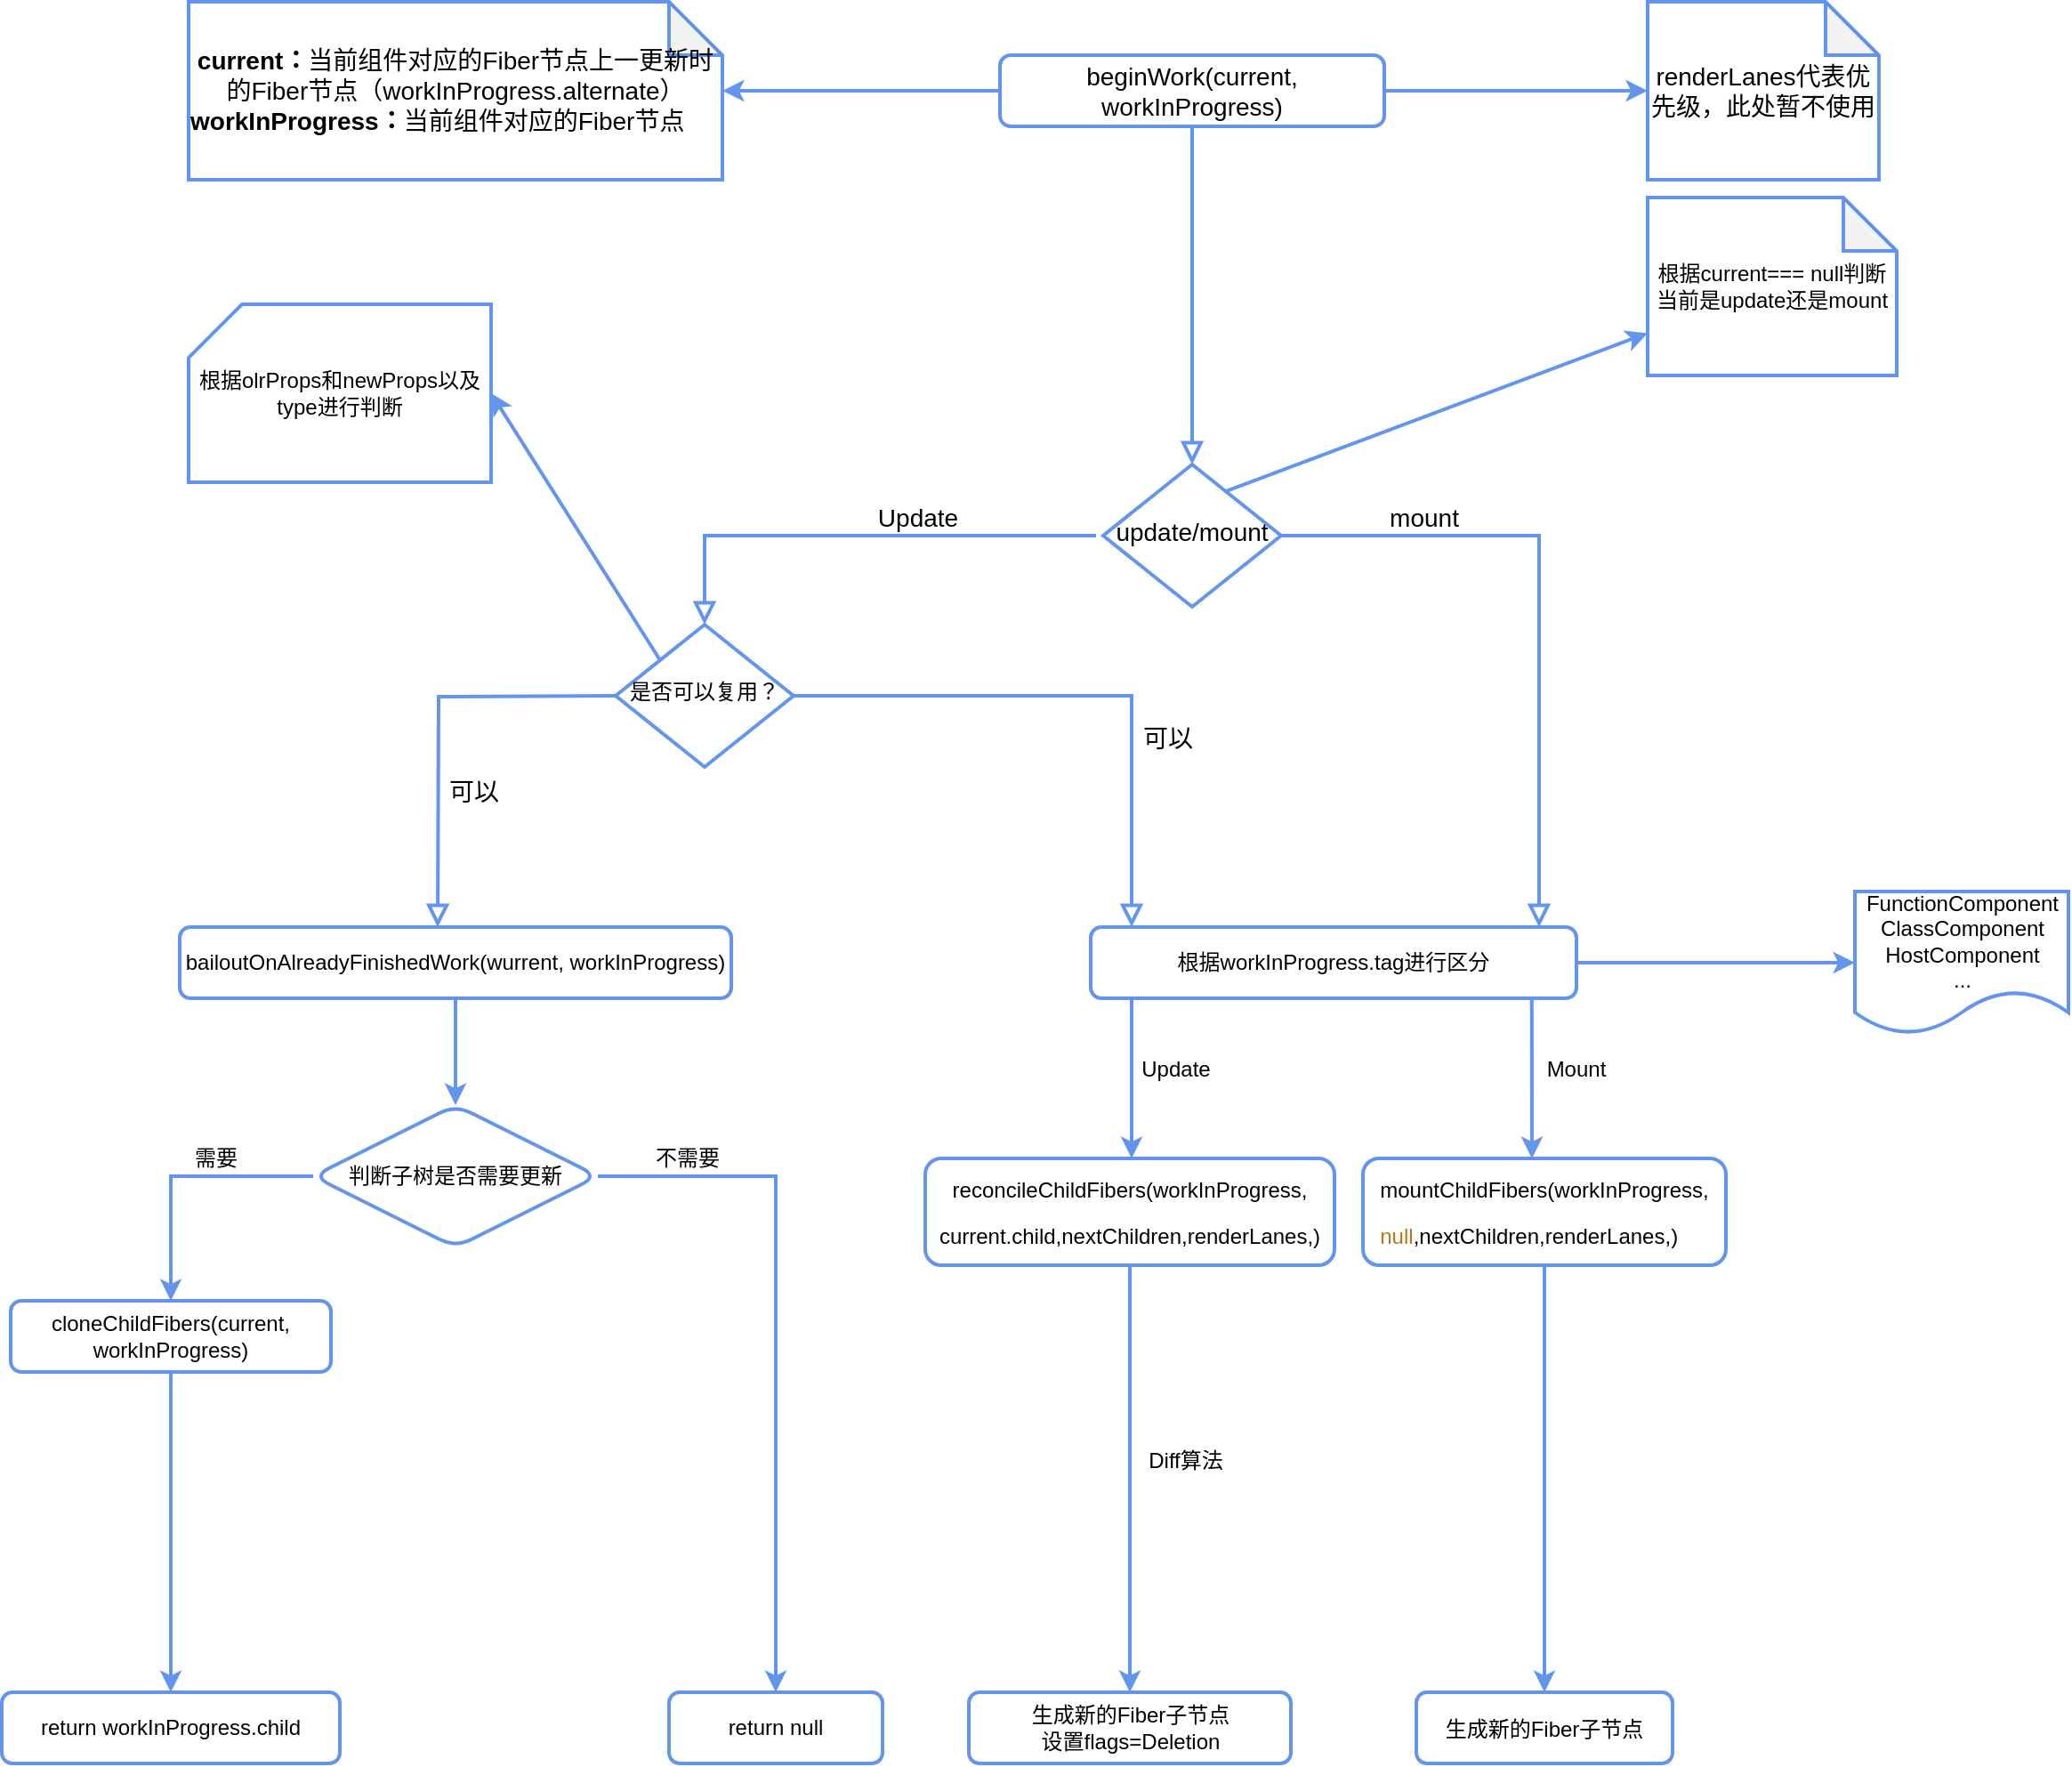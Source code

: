 <mxfile version="13.7.7" type="github">
  <diagram id="C5RBs43oDa-KdzZeNtuy" name="Page-1">
    <mxGraphModel dx="2013" dy="741" grid="1" gridSize="10" guides="1" tooltips="1" connect="1" arrows="1" fold="1" page="1" pageScale="1" pageWidth="827" pageHeight="1169" math="0" shadow="0">
      <root>
        <mxCell id="WIyWlLk6GJQsqaUBKTNV-0" />
        <mxCell id="WIyWlLk6GJQsqaUBKTNV-1" parent="WIyWlLk6GJQsqaUBKTNV-0" />
        <mxCell id="WIyWlLk6GJQsqaUBKTNV-2" value="" style="rounded=0;html=1;jettySize=auto;orthogonalLoop=1;fontSize=11;endArrow=block;endFill=0;endSize=8;strokeWidth=2;shadow=0;labelBackgroundColor=none;edgeStyle=orthogonalEdgeStyle;strokeColor=#6495ED;" parent="WIyWlLk6GJQsqaUBKTNV-1" source="WIyWlLk6GJQsqaUBKTNV-3" target="WIyWlLk6GJQsqaUBKTNV-6" edge="1">
          <mxGeometry relative="1" as="geometry" />
        </mxCell>
        <mxCell id="S-r1_c-27VpIuPjR4QZz-1" value="" style="edgeStyle=orthogonalEdgeStyle;rounded=0;orthogonalLoop=1;jettySize=auto;html=1;strokeColor=#6495ED;strokeWidth=2;" edge="1" parent="WIyWlLk6GJQsqaUBKTNV-1" source="WIyWlLk6GJQsqaUBKTNV-3" target="S-r1_c-27VpIuPjR4QZz-0">
          <mxGeometry relative="1" as="geometry" />
        </mxCell>
        <mxCell id="S-r1_c-27VpIuPjR4QZz-3" value="" style="edgeStyle=orthogonalEdgeStyle;rounded=0;orthogonalLoop=1;jettySize=auto;html=1;strokeColor=#6495ED;strokeWidth=2;" edge="1" parent="WIyWlLk6GJQsqaUBKTNV-1" source="WIyWlLk6GJQsqaUBKTNV-3" target="S-r1_c-27VpIuPjR4QZz-2">
          <mxGeometry relative="1" as="geometry" />
        </mxCell>
        <mxCell id="WIyWlLk6GJQsqaUBKTNV-3" value="&lt;font style=&quot;font-size: 14px&quot;&gt;beginWork(current, workInProgress)&lt;/font&gt;" style="rounded=1;whiteSpace=wrap;html=1;fontSize=12;glass=0;strokeWidth=2;shadow=0;strokeColor=#6495ED;" parent="WIyWlLk6GJQsqaUBKTNV-1" vertex="1">
          <mxGeometry x="226" y="90" width="216" height="40" as="geometry" />
        </mxCell>
        <mxCell id="WIyWlLk6GJQsqaUBKTNV-5" value="&lt;font style=&quot;font-size: 14px&quot;&gt;mount&lt;/font&gt;" style="edgeStyle=orthogonalEdgeStyle;rounded=0;html=1;jettySize=auto;orthogonalLoop=1;fontSize=11;endArrow=block;endFill=0;endSize=8;strokeWidth=2;shadow=0;labelBackgroundColor=none;strokeColor=#6495ED;" parent="WIyWlLk6GJQsqaUBKTNV-1" source="WIyWlLk6GJQsqaUBKTNV-6" edge="1">
          <mxGeometry x="-0.565" y="10" relative="1" as="geometry">
            <mxPoint as="offset" />
            <mxPoint x="529" y="580" as="targetPoint" />
            <Array as="points">
              <mxPoint x="529" y="360" />
            </Array>
          </mxGeometry>
        </mxCell>
        <mxCell id="WIyWlLk6GJQsqaUBKTNV-6" value="&lt;font style=&quot;font-size: 14px&quot;&gt;update/mount&lt;/font&gt;" style="rhombus;whiteSpace=wrap;html=1;shadow=0;fontFamily=Helvetica;fontSize=12;align=center;strokeWidth=2;spacing=6;spacingTop=-4;strokeColor=#6495ED;" parent="WIyWlLk6GJQsqaUBKTNV-1" vertex="1">
          <mxGeometry x="284" y="320" width="100" height="80" as="geometry" />
        </mxCell>
        <mxCell id="WIyWlLk6GJQsqaUBKTNV-10" value="是否可以复用？" style="rhombus;whiteSpace=wrap;html=1;shadow=0;fontFamily=Helvetica;fontSize=12;align=center;strokeWidth=2;spacing=6;spacingTop=-4;strokeColor=#6495ED;" parent="WIyWlLk6GJQsqaUBKTNV-1" vertex="1">
          <mxGeometry x="10" y="410" width="100" height="80" as="geometry" />
        </mxCell>
        <mxCell id="S-r1_c-27VpIuPjR4QZz-19" value="" style="edgeStyle=orthogonalEdgeStyle;rounded=0;orthogonalLoop=1;jettySize=auto;html=1;strokeColor=#6495ED;strokeWidth=2;" edge="1" parent="WIyWlLk6GJQsqaUBKTNV-1" source="WIyWlLk6GJQsqaUBKTNV-11" target="S-r1_c-27VpIuPjR4QZz-18">
          <mxGeometry relative="1" as="geometry" />
        </mxCell>
        <mxCell id="WIyWlLk6GJQsqaUBKTNV-11" value="bailoutOnAlreadyFinishedWork(wurrent, workInProgress)" style="rounded=1;whiteSpace=wrap;html=1;fontSize=12;glass=0;strokeWidth=2;shadow=0;strokeColor=#6495ED;" parent="WIyWlLk6GJQsqaUBKTNV-1" vertex="1">
          <mxGeometry x="-235" y="580" width="310" height="40" as="geometry" />
        </mxCell>
        <mxCell id="S-r1_c-27VpIuPjR4QZz-0" value="&lt;font style=&quot;font-size: 14px&quot;&gt;renderLanes代表优先级，此处暂不使用&lt;/font&gt;" style="shape=note;whiteSpace=wrap;html=1;backgroundOutline=1;darkOpacity=0.05;rounded=1;shadow=0;strokeColor=#6495ED;strokeWidth=2;glass=0;" vertex="1" parent="WIyWlLk6GJQsqaUBKTNV-1">
          <mxGeometry x="590" y="60" width="130" height="100" as="geometry" />
        </mxCell>
        <mxCell id="S-r1_c-27VpIuPjR4QZz-2" value="&lt;font style=&quot;font-size: 14px&quot;&gt;&lt;b&gt;current：&lt;/b&gt;当前组件对应的Fiber节点上一更新时的Fiber节点（workInProgress.alternate）&lt;br&gt;&lt;/font&gt;&lt;div style=&quot;text-align: left ; font-size: 14px&quot;&gt;&lt;font style=&quot;font-size: 14px&quot;&gt;&lt;b&gt;workInProgress：&lt;/b&gt;当前组件对应的Fiber节点&lt;/font&gt;&lt;/div&gt;" style="shape=note;whiteSpace=wrap;html=1;backgroundOutline=1;darkOpacity=0.05;rounded=1;shadow=0;strokeColor=#6495ED;strokeWidth=2;glass=0;" vertex="1" parent="WIyWlLk6GJQsqaUBKTNV-1">
          <mxGeometry x="-230" y="60" width="300" height="100" as="geometry" />
        </mxCell>
        <mxCell id="S-r1_c-27VpIuPjR4QZz-5" value="&lt;font style=&quot;font-size: 14px&quot;&gt;可以&lt;/font&gt;" style="rounded=0;html=1;jettySize=auto;orthogonalLoop=1;fontSize=11;endArrow=block;endFill=0;endSize=8;strokeWidth=2;shadow=0;labelBackgroundColor=none;edgeStyle=orthogonalEdgeStyle;strokeColor=#6495ED;" edge="1" parent="WIyWlLk6GJQsqaUBKTNV-1">
          <mxGeometry x="0.333" y="20" relative="1" as="geometry">
            <mxPoint as="offset" />
            <mxPoint x="10" y="450" as="sourcePoint" />
            <mxPoint x="-90" y="580" as="targetPoint" />
          </mxGeometry>
        </mxCell>
        <mxCell id="S-r1_c-27VpIuPjR4QZz-6" value="" style="rounded=0;html=1;jettySize=auto;orthogonalLoop=1;fontSize=11;endArrow=block;endFill=0;endSize=8;strokeWidth=2;shadow=0;labelBackgroundColor=none;edgeStyle=orthogonalEdgeStyle;strokeColor=#6495ED;entryX=0.5;entryY=0;entryDx=0;entryDy=0;" edge="1" parent="WIyWlLk6GJQsqaUBKTNV-1" target="WIyWlLk6GJQsqaUBKTNV-10">
          <mxGeometry x="0.333" y="20" relative="1" as="geometry">
            <mxPoint as="offset" />
            <mxPoint x="280" y="360" as="sourcePoint" />
            <mxPoint x="-80" y="680" as="targetPoint" />
            <Array as="points">
              <mxPoint x="60" y="360" />
            </Array>
          </mxGeometry>
        </mxCell>
        <mxCell id="S-r1_c-27VpIuPjR4QZz-7" value="&lt;font style=&quot;font-size: 14px&quot;&gt;Update&lt;/font&gt;" style="text;html=1;strokeColor=none;fillColor=none;align=center;verticalAlign=middle;whiteSpace=wrap;rounded=0;" vertex="1" parent="WIyWlLk6GJQsqaUBKTNV-1">
          <mxGeometry x="160" y="340" width="40" height="20" as="geometry" />
        </mxCell>
        <mxCell id="S-r1_c-27VpIuPjR4QZz-10" value="" style="endArrow=classic;html=1;strokeColor=#6495ED;strokeWidth=2;exitX=0.69;exitY=0.188;exitDx=0;exitDy=0;exitPerimeter=0;" edge="1" parent="WIyWlLk6GJQsqaUBKTNV-1" source="WIyWlLk6GJQsqaUBKTNV-6" target="S-r1_c-27VpIuPjR4QZz-11">
          <mxGeometry width="50" height="50" relative="1" as="geometry">
            <mxPoint x="350" y="500" as="sourcePoint" />
            <mxPoint x="400" y="450" as="targetPoint" />
          </mxGeometry>
        </mxCell>
        <mxCell id="S-r1_c-27VpIuPjR4QZz-11" value="根据current=== null判断当前是update还是mount" style="shape=note;whiteSpace=wrap;html=1;backgroundOutline=1;darkOpacity=0.05;strokeColor=#6495ED;strokeWidth=2;" vertex="1" parent="WIyWlLk6GJQsqaUBKTNV-1">
          <mxGeometry x="590" y="170" width="140" height="100" as="geometry" />
        </mxCell>
        <mxCell id="S-r1_c-27VpIuPjR4QZz-12" value="" style="endArrow=classic;html=1;strokeColor=#6495ED;strokeWidth=2;exitX=0;exitY=0;exitDx=0;exitDy=0;entryX=1;entryY=0.5;entryDx=0;entryDy=0;entryPerimeter=0;" edge="1" parent="WIyWlLk6GJQsqaUBKTNV-1" source="WIyWlLk6GJQsqaUBKTNV-10" target="S-r1_c-27VpIuPjR4QZz-13">
          <mxGeometry width="50" height="50" relative="1" as="geometry">
            <mxPoint x="350" y="460" as="sourcePoint" />
            <mxPoint y="240" as="targetPoint" />
          </mxGeometry>
        </mxCell>
        <mxCell id="S-r1_c-27VpIuPjR4QZz-13" value="根据olrProps和newProps以及type进行判断" style="shape=card;whiteSpace=wrap;html=1;strokeColor=#6495ED;strokeWidth=2;" vertex="1" parent="WIyWlLk6GJQsqaUBKTNV-1">
          <mxGeometry x="-230" y="230" width="170" height="100" as="geometry" />
        </mxCell>
        <mxCell id="S-r1_c-27VpIuPjR4QZz-14" value="&lt;font style=&quot;font-size: 14px&quot;&gt;可以&lt;/font&gt;" style="rounded=0;html=1;jettySize=auto;orthogonalLoop=1;fontSize=11;endArrow=block;endFill=0;endSize=8;strokeWidth=2;shadow=0;labelBackgroundColor=none;edgeStyle=orthogonalEdgeStyle;strokeColor=#6495ED;exitX=1;exitY=0.5;exitDx=0;exitDy=0;" edge="1" parent="WIyWlLk6GJQsqaUBKTNV-1" source="WIyWlLk6GJQsqaUBKTNV-10">
          <mxGeometry x="0.333" y="20" relative="1" as="geometry">
            <mxPoint as="offset" />
            <mxPoint x="20" y="460" as="sourcePoint" />
            <mxPoint x="300" y="580" as="targetPoint" />
            <Array as="points">
              <mxPoint x="300" y="450" />
              <mxPoint x="300" y="580" />
            </Array>
          </mxGeometry>
        </mxCell>
        <mxCell id="S-r1_c-27VpIuPjR4QZz-17" value="" style="edgeStyle=orthogonalEdgeStyle;rounded=0;orthogonalLoop=1;jettySize=auto;html=1;strokeColor=#6495ED;strokeWidth=2;" edge="1" parent="WIyWlLk6GJQsqaUBKTNV-1" source="S-r1_c-27VpIuPjR4QZz-15" target="S-r1_c-27VpIuPjR4QZz-16">
          <mxGeometry relative="1" as="geometry" />
        </mxCell>
        <mxCell id="S-r1_c-27VpIuPjR4QZz-15" value="根据workInProgress.tag进行区分" style="rounded=1;whiteSpace=wrap;html=1;fontSize=12;glass=0;strokeWidth=2;shadow=0;strokeColor=#6495ED;" vertex="1" parent="WIyWlLk6GJQsqaUBKTNV-1">
          <mxGeometry x="277" y="580" width="273" height="40" as="geometry" />
        </mxCell>
        <mxCell id="S-r1_c-27VpIuPjR4QZz-16" value="FunctionComponent&lt;br&gt;ClassComponent&lt;br&gt;HostComponent&lt;br&gt;..." style="shape=document;whiteSpace=wrap;html=1;boundedLbl=1;rounded=1;shadow=0;strokeColor=#6495ED;strokeWidth=2;glass=0;" vertex="1" parent="WIyWlLk6GJQsqaUBKTNV-1">
          <mxGeometry x="706.5" y="560" width="120" height="80" as="geometry" />
        </mxCell>
        <mxCell id="S-r1_c-27VpIuPjR4QZz-28" value="" style="edgeStyle=orthogonalEdgeStyle;rounded=0;orthogonalLoop=1;jettySize=auto;html=1;strokeColor=#6495ED;strokeWidth=2;" edge="1" parent="WIyWlLk6GJQsqaUBKTNV-1" source="S-r1_c-27VpIuPjR4QZz-18" target="S-r1_c-27VpIuPjR4QZz-27">
          <mxGeometry relative="1" as="geometry">
            <Array as="points">
              <mxPoint x="-240" y="720" />
            </Array>
          </mxGeometry>
        </mxCell>
        <mxCell id="S-r1_c-27VpIuPjR4QZz-30" value="" style="edgeStyle=orthogonalEdgeStyle;rounded=0;orthogonalLoop=1;jettySize=auto;html=1;strokeColor=#6495ED;strokeWidth=2;" edge="1" parent="WIyWlLk6GJQsqaUBKTNV-1" source="S-r1_c-27VpIuPjR4QZz-18" target="S-r1_c-27VpIuPjR4QZz-29">
          <mxGeometry relative="1" as="geometry">
            <Array as="points">
              <mxPoint x="100" y="720" />
            </Array>
          </mxGeometry>
        </mxCell>
        <mxCell id="S-r1_c-27VpIuPjR4QZz-18" value="判断子树是否需要更新" style="rhombus;whiteSpace=wrap;html=1;rounded=1;shadow=0;strokeColor=#6495ED;strokeWidth=2;glass=0;" vertex="1" parent="WIyWlLk6GJQsqaUBKTNV-1">
          <mxGeometry x="-160" y="680" width="160" height="80" as="geometry" />
        </mxCell>
        <mxCell id="S-r1_c-27VpIuPjR4QZz-21" value="" style="endArrow=classic;html=1;strokeColor=#6495ED;strokeWidth=2;" edge="1" parent="WIyWlLk6GJQsqaUBKTNV-1">
          <mxGeometry width="50" height="50" relative="1" as="geometry">
            <mxPoint x="300" y="620" as="sourcePoint" />
            <mxPoint x="300" y="710" as="targetPoint" />
          </mxGeometry>
        </mxCell>
        <mxCell id="S-r1_c-27VpIuPjR4QZz-22" value="" style="endArrow=classic;html=1;strokeColor=#6495ED;strokeWidth=2;exitX=0.908;exitY=1.025;exitDx=0;exitDy=0;exitPerimeter=0;" edge="1" parent="WIyWlLk6GJQsqaUBKTNV-1" source="S-r1_c-27VpIuPjR4QZz-15">
          <mxGeometry width="50" height="50" relative="1" as="geometry">
            <mxPoint x="310" y="630" as="sourcePoint" />
            <mxPoint x="525" y="710" as="targetPoint" />
          </mxGeometry>
        </mxCell>
        <mxCell id="S-r1_c-27VpIuPjR4QZz-23" value="Update" style="text;html=1;strokeColor=none;fillColor=none;align=center;verticalAlign=middle;whiteSpace=wrap;rounded=0;" vertex="1" parent="WIyWlLk6GJQsqaUBKTNV-1">
          <mxGeometry x="300" y="650" width="50" height="20" as="geometry" />
        </mxCell>
        <mxCell id="S-r1_c-27VpIuPjR4QZz-24" value="Mount" style="text;html=1;strokeColor=none;fillColor=none;align=center;verticalAlign=middle;whiteSpace=wrap;rounded=0;" vertex="1" parent="WIyWlLk6GJQsqaUBKTNV-1">
          <mxGeometry x="530" y="650" width="40" height="20" as="geometry" />
        </mxCell>
        <mxCell id="S-r1_c-27VpIuPjR4QZz-39" value="" style="edgeStyle=orthogonalEdgeStyle;rounded=0;orthogonalLoop=1;jettySize=auto;html=1;strokeColor=#6495ED;strokeWidth=2;" edge="1" parent="WIyWlLk6GJQsqaUBKTNV-1" source="S-r1_c-27VpIuPjR4QZz-25" target="S-r1_c-27VpIuPjR4QZz-38">
          <mxGeometry relative="1" as="geometry" />
        </mxCell>
        <mxCell id="S-r1_c-27VpIuPjR4QZz-25" value="&lt;div style=&quot;background-color: rgb(255 , 255 , 254) ; line-height: 26px&quot;&gt;&lt;div&gt;mountChildFibers(workInProgress,&lt;/div&gt;&lt;div style=&quot;text-align: left&quot;&gt;&lt;span style=&quot;color: rgb(183 , 121 , 31)&quot;&gt;null&lt;/span&gt;,nextChildren,renderLanes,)&lt;/div&gt;&lt;/div&gt;" style="rounded=1;whiteSpace=wrap;html=1;strokeColor=#6495ED;strokeWidth=2;" vertex="1" parent="WIyWlLk6GJQsqaUBKTNV-1">
          <mxGeometry x="430" y="710" width="204" height="60" as="geometry" />
        </mxCell>
        <mxCell id="S-r1_c-27VpIuPjR4QZz-36" value="" style="edgeStyle=orthogonalEdgeStyle;rounded=0;orthogonalLoop=1;jettySize=auto;html=1;strokeColor=#6495ED;strokeWidth=2;" edge="1" parent="WIyWlLk6GJQsqaUBKTNV-1" source="S-r1_c-27VpIuPjR4QZz-26" target="S-r1_c-27VpIuPjR4QZz-35">
          <mxGeometry relative="1" as="geometry" />
        </mxCell>
        <mxCell id="S-r1_c-27VpIuPjR4QZz-26" value="&lt;div style=&quot;background-color: rgb(255 , 255 , 254) ; font-family: &amp;#34;pingfang sc&amp;#34; , , &amp;#34;sf ui text&amp;#34; , &amp;#34;lucida grande&amp;#34; , &amp;#34;stheiti&amp;#34; , &amp;#34;microsoft yahei&amp;#34; , sans-serif ; line-height: 26px&quot;&gt;&lt;div&gt;reconcileChildFibers(workInProgress,&lt;/div&gt;&lt;div&gt;current.child,nextChildren,renderLanes,)&lt;/div&gt;&lt;/div&gt;" style="rounded=1;whiteSpace=wrap;html=1;strokeColor=#6495ED;strokeWidth=2;" vertex="1" parent="WIyWlLk6GJQsqaUBKTNV-1">
          <mxGeometry x="184" y="710" width="230" height="60" as="geometry" />
        </mxCell>
        <mxCell id="S-r1_c-27VpIuPjR4QZz-34" value="" style="edgeStyle=orthogonalEdgeStyle;rounded=0;orthogonalLoop=1;jettySize=auto;html=1;strokeColor=#6495ED;strokeWidth=2;" edge="1" parent="WIyWlLk6GJQsqaUBKTNV-1" source="S-r1_c-27VpIuPjR4QZz-27" target="S-r1_c-27VpIuPjR4QZz-33">
          <mxGeometry relative="1" as="geometry" />
        </mxCell>
        <mxCell id="S-r1_c-27VpIuPjR4QZz-27" value="cloneChildFibers(current, workInProgress)" style="whiteSpace=wrap;html=1;rounded=1;shadow=0;strokeColor=#6495ED;strokeWidth=2;glass=0;" vertex="1" parent="WIyWlLk6GJQsqaUBKTNV-1">
          <mxGeometry x="-330" y="790" width="180" height="40" as="geometry" />
        </mxCell>
        <mxCell id="S-r1_c-27VpIuPjR4QZz-29" value="return null" style="whiteSpace=wrap;html=1;rounded=1;shadow=0;strokeColor=#6495ED;strokeWidth=2;glass=0;" vertex="1" parent="WIyWlLk6GJQsqaUBKTNV-1">
          <mxGeometry x="40" y="1010" width="120" height="40" as="geometry" />
        </mxCell>
        <mxCell id="S-r1_c-27VpIuPjR4QZz-31" value="需要" style="text;html=1;align=center;verticalAlign=middle;resizable=0;points=[];autosize=1;" vertex="1" parent="WIyWlLk6GJQsqaUBKTNV-1">
          <mxGeometry x="-235" y="700" width="40" height="20" as="geometry" />
        </mxCell>
        <mxCell id="S-r1_c-27VpIuPjR4QZz-32" value="不需要" style="text;html=1;align=center;verticalAlign=middle;resizable=0;points=[];autosize=1;" vertex="1" parent="WIyWlLk6GJQsqaUBKTNV-1">
          <mxGeometry x="25" y="700" width="50" height="20" as="geometry" />
        </mxCell>
        <mxCell id="S-r1_c-27VpIuPjR4QZz-33" value="return workInProgress.child" style="whiteSpace=wrap;html=1;rounded=1;shadow=0;strokeColor=#6495ED;strokeWidth=2;glass=0;" vertex="1" parent="WIyWlLk6GJQsqaUBKTNV-1">
          <mxGeometry x="-335" y="1010" width="190" height="40" as="geometry" />
        </mxCell>
        <mxCell id="S-r1_c-27VpIuPjR4QZz-35" value="生成新的Fiber子节点&lt;br&gt;设置flags=Deletion" style="whiteSpace=wrap;html=1;rounded=1;strokeColor=#6495ED;strokeWidth=2;" vertex="1" parent="WIyWlLk6GJQsqaUBKTNV-1">
          <mxGeometry x="208.5" y="1010" width="181" height="40" as="geometry" />
        </mxCell>
        <mxCell id="S-r1_c-27VpIuPjR4QZz-37" value="Diff算法" style="text;html=1;align=center;verticalAlign=middle;resizable=0;points=[];autosize=1;" vertex="1" parent="WIyWlLk6GJQsqaUBKTNV-1">
          <mxGeometry x="300" y="870" width="60" height="20" as="geometry" />
        </mxCell>
        <mxCell id="S-r1_c-27VpIuPjR4QZz-38" value="&lt;div style=&quot;background-color: rgb(255 , 255 , 254) ; line-height: 26px&quot;&gt;&lt;div&gt;生成新的Fiber子节点&lt;/div&gt;&lt;/div&gt;" style="rounded=1;whiteSpace=wrap;html=1;strokeColor=#6495ED;strokeWidth=2;" vertex="1" parent="WIyWlLk6GJQsqaUBKTNV-1">
          <mxGeometry x="460" y="1010" width="144" height="40" as="geometry" />
        </mxCell>
      </root>
    </mxGraphModel>
  </diagram>
</mxfile>
